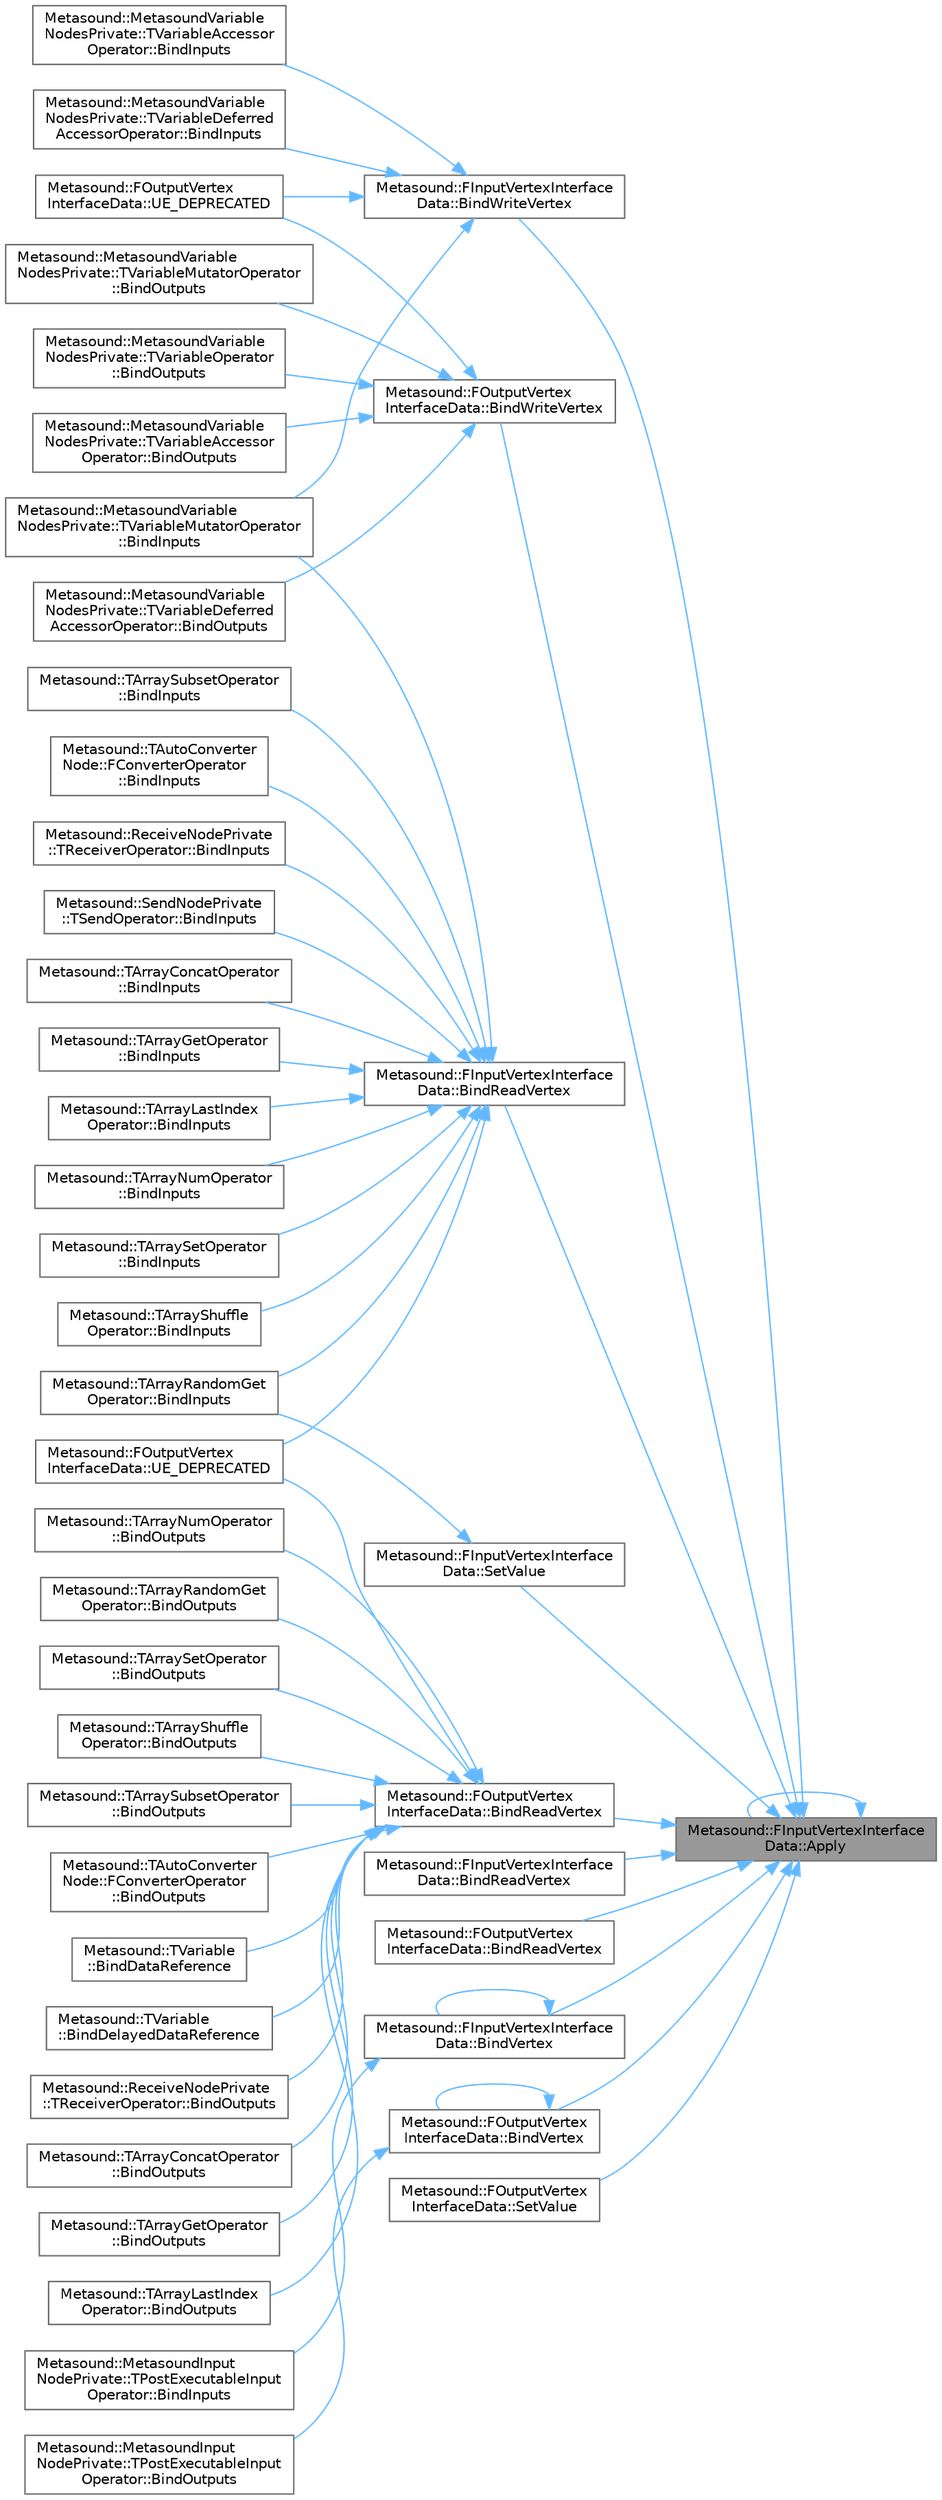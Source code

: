 digraph "Metasound::FInputVertexInterfaceData::Apply"
{
 // INTERACTIVE_SVG=YES
 // LATEX_PDF_SIZE
  bgcolor="transparent";
  edge [fontname=Helvetica,fontsize=10,labelfontname=Helvetica,labelfontsize=10];
  node [fontname=Helvetica,fontsize=10,shape=box,height=0.2,width=0.4];
  rankdir="RL";
  Node1 [id="Node000001",label="Metasound::FInputVertexInterface\lData::Apply",height=0.2,width=0.4,color="gray40", fillcolor="grey60", style="filled", fontcolor="black",tooltip=" "];
  Node1 -> Node1 [id="edge1_Node000001_Node000001",dir="back",color="steelblue1",style="solid",tooltip=" "];
  Node1 -> Node2 [id="edge2_Node000001_Node000002",dir="back",color="steelblue1",style="solid",tooltip=" "];
  Node2 [id="Node000002",label="Metasound::FInputVertexInterface\lData::BindReadVertex",height=0.2,width=0.4,color="grey40", fillcolor="white", style="filled",URL="$da/da4/classMetasound_1_1FInputVertexInterfaceData.html#a7c0d3a3b398e56cca596b9446d0ade36",tooltip="Bind a read vertex from a read reference."];
  Node2 -> Node3 [id="edge3_Node000002_Node000003",dir="back",color="steelblue1",style="solid",tooltip=" "];
  Node3 [id="Node000003",label="Metasound::MetasoundVariable\lNodesPrivate::TVariableMutatorOperator\l::BindInputs",height=0.2,width=0.4,color="grey40", fillcolor="white", style="filled",URL="$d4/d7f/classMetasound_1_1MetasoundVariableNodesPrivate_1_1TVariableMutatorOperator.html#ab9a273dd0360e329595cb5e90ef35881",tooltip="BindInputs binds data references in the IOperator with the FInputVertexInterfaceData."];
  Node2 -> Node4 [id="edge4_Node000002_Node000004",dir="back",color="steelblue1",style="solid",tooltip=" "];
  Node4 [id="Node000004",label="Metasound::ReceiveNodePrivate\l::TReceiverOperator::BindInputs",height=0.2,width=0.4,color="grey40", fillcolor="white", style="filled",URL="$de/dd9/classMetasound_1_1ReceiveNodePrivate_1_1TReceiverOperator.html#af252a64aca1c2dad2d095b0f71962244",tooltip="BindInputs binds data references in the IOperator with the FInputVertexInterfaceData."];
  Node2 -> Node5 [id="edge5_Node000002_Node000005",dir="back",color="steelblue1",style="solid",tooltip=" "];
  Node5 [id="Node000005",label="Metasound::SendNodePrivate\l::TSendOperator::BindInputs",height=0.2,width=0.4,color="grey40", fillcolor="white", style="filled",URL="$d2/d18/classMetasound_1_1SendNodePrivate_1_1TSendOperator.html#aca8076bd11dd3970476240f0b5c0f5a9",tooltip="BindInputs binds data references in the IOperator with the FInputVertexInterfaceData."];
  Node2 -> Node6 [id="edge6_Node000002_Node000006",dir="back",color="steelblue1",style="solid",tooltip=" "];
  Node6 [id="Node000006",label="Metasound::TArrayConcatOperator\l::BindInputs",height=0.2,width=0.4,color="grey40", fillcolor="white", style="filled",URL="$d2/d8d/classMetasound_1_1TArrayConcatOperator.html#a9098f24a6fad3de7e0e459f1a82c80a6",tooltip="BindInputs binds data references in the IOperator with the FInputVertexInterfaceData."];
  Node2 -> Node7 [id="edge7_Node000002_Node000007",dir="back",color="steelblue1",style="solid",tooltip=" "];
  Node7 [id="Node000007",label="Metasound::TArrayGetOperator\l::BindInputs",height=0.2,width=0.4,color="grey40", fillcolor="white", style="filled",URL="$d5/dac/classMetasound_1_1TArrayGetOperator.html#a0f7569184334d4dbffcead76f97cf0f1",tooltip="BindInputs binds data references in the IOperator with the FInputVertexInterfaceData."];
  Node2 -> Node8 [id="edge8_Node000002_Node000008",dir="back",color="steelblue1",style="solid",tooltip=" "];
  Node8 [id="Node000008",label="Metasound::TArrayLastIndex\lOperator::BindInputs",height=0.2,width=0.4,color="grey40", fillcolor="white", style="filled",URL="$db/d89/classMetasound_1_1TArrayLastIndexOperator.html#a2ee9769753d987b2f79043f501708ed4",tooltip="BindInputs binds data references in the IOperator with the FInputVertexInterfaceData."];
  Node2 -> Node9 [id="edge9_Node000002_Node000009",dir="back",color="steelblue1",style="solid",tooltip=" "];
  Node9 [id="Node000009",label="Metasound::TArrayNumOperator\l::BindInputs",height=0.2,width=0.4,color="grey40", fillcolor="white", style="filled",URL="$d6/db8/classMetasound_1_1TArrayNumOperator.html#a51913cef402470092f0a3032119332d2",tooltip="BindInputs binds data references in the IOperator with the FInputVertexInterfaceData."];
  Node2 -> Node10 [id="edge10_Node000002_Node000010",dir="back",color="steelblue1",style="solid",tooltip=" "];
  Node10 [id="Node000010",label="Metasound::TArrayRandomGet\lOperator::BindInputs",height=0.2,width=0.4,color="grey40", fillcolor="white", style="filled",URL="$d5/d6e/classMetasound_1_1TArrayRandomGetOperator.html#a07742107eae85275265f5f9fa1c11777",tooltip="BindInputs binds data references in the IOperator with the FInputVertexInterfaceData."];
  Node2 -> Node11 [id="edge11_Node000002_Node000011",dir="back",color="steelblue1",style="solid",tooltip=" "];
  Node11 [id="Node000011",label="Metasound::TArraySetOperator\l::BindInputs",height=0.2,width=0.4,color="grey40", fillcolor="white", style="filled",URL="$d8/d26/classMetasound_1_1TArraySetOperator.html#a3bb35f3ead1c871b634d4824c0dcb24c",tooltip="BindInputs binds data references in the IOperator with the FInputVertexInterfaceData."];
  Node2 -> Node12 [id="edge12_Node000002_Node000012",dir="back",color="steelblue1",style="solid",tooltip=" "];
  Node12 [id="Node000012",label="Metasound::TArrayShuffle\lOperator::BindInputs",height=0.2,width=0.4,color="grey40", fillcolor="white", style="filled",URL="$d2/dd1/classMetasound_1_1TArrayShuffleOperator.html#a2ae2eceec367b031b3fe8c67782a593e",tooltip="BindInputs binds data references in the IOperator with the FInputVertexInterfaceData."];
  Node2 -> Node13 [id="edge13_Node000002_Node000013",dir="back",color="steelblue1",style="solid",tooltip=" "];
  Node13 [id="Node000013",label="Metasound::TArraySubsetOperator\l::BindInputs",height=0.2,width=0.4,color="grey40", fillcolor="white", style="filled",URL="$d1/db8/classMetasound_1_1TArraySubsetOperator.html#aff24d1edadea15bf552500c4d6710044",tooltip="BindInputs binds data references in the IOperator with the FInputVertexInterfaceData."];
  Node2 -> Node14 [id="edge14_Node000002_Node000014",dir="back",color="steelblue1",style="solid",tooltip=" "];
  Node14 [id="Node000014",label="Metasound::TAutoConverter\lNode::FConverterOperator\l::BindInputs",height=0.2,width=0.4,color="grey40", fillcolor="white", style="filled",URL="$d1/d0d/classMetasound_1_1TAutoConverterNode_1_1FConverterOperator.html#a488ad6eb571d3bc86584e085ca9f766c",tooltip="BindInputs binds data references in the IOperator with the FInputVertexInterfaceData."];
  Node2 -> Node15 [id="edge15_Node000002_Node000015",dir="back",color="steelblue1",style="solid",tooltip=" "];
  Node15 [id="Node000015",label="Metasound::FOutputVertex\lInterfaceData::UE_DEPRECATED",height=0.2,width=0.4,color="grey40", fillcolor="white", style="filled",URL="$d5/d2c/classMetasound_1_1FOutputVertexInterfaceData.html#a260c57793c0350e6cd243f807c6477ea",tooltip="Bind a read vertex from a value reference."];
  Node1 -> Node16 [id="edge16_Node000001_Node000016",dir="back",color="steelblue1",style="solid",tooltip=" "];
  Node16 [id="Node000016",label="Metasound::FInputVertexInterface\lData::BindReadVertex",height=0.2,width=0.4,color="grey40", fillcolor="white", style="filled",URL="$da/da4/classMetasound_1_1FInputVertexInterfaceData.html#a69894a8cb20ddc2d6581ea2dfa0845bd",tooltip="Bind a read vertex from a write reference."];
  Node1 -> Node17 [id="edge17_Node000001_Node000017",dir="back",color="steelblue1",style="solid",tooltip=" "];
  Node17 [id="Node000017",label="Metasound::FOutputVertex\lInterfaceData::BindReadVertex",height=0.2,width=0.4,color="grey40", fillcolor="white", style="filled",URL="$d5/d2c/classMetasound_1_1FOutputVertexInterfaceData.html#aa4920737ef424954e7c47194a4f3d041",tooltip="Bind a read vertex from a read reference."];
  Node17 -> Node18 [id="edge18_Node000017_Node000018",dir="back",color="steelblue1",style="solid",tooltip=" "];
  Node18 [id="Node000018",label="Metasound::TVariable\l::BindDataReference",height=0.2,width=0.4,color="grey40", fillcolor="white", style="filled",URL="$da/dc0/structMetasound_1_1TVariable.html#a6e2132ecc92a2d7198d49707ba595d69",tooltip=" "];
  Node17 -> Node19 [id="edge19_Node000017_Node000019",dir="back",color="steelblue1",style="solid",tooltip=" "];
  Node19 [id="Node000019",label="Metasound::TVariable\l::BindDelayedDataReference",height=0.2,width=0.4,color="grey40", fillcolor="white", style="filled",URL="$da/dc0/structMetasound_1_1TVariable.html#a837f5cfdd30685f24c01941911ff8909",tooltip=" "];
  Node17 -> Node20 [id="edge20_Node000017_Node000020",dir="back",color="steelblue1",style="solid",tooltip=" "];
  Node20 [id="Node000020",label="Metasound::ReceiveNodePrivate\l::TReceiverOperator::BindOutputs",height=0.2,width=0.4,color="grey40", fillcolor="white", style="filled",URL="$de/dd9/classMetasound_1_1ReceiveNodePrivate_1_1TReceiverOperator.html#a4e4ed5f1196cbc553b25c6994469425c",tooltip="BindOutputs binds data references in the IOperator with the FOutputVertexInterfaceData."];
  Node17 -> Node21 [id="edge21_Node000017_Node000021",dir="back",color="steelblue1",style="solid",tooltip=" "];
  Node21 [id="Node000021",label="Metasound::TArrayConcatOperator\l::BindOutputs",height=0.2,width=0.4,color="grey40", fillcolor="white", style="filled",URL="$d2/d8d/classMetasound_1_1TArrayConcatOperator.html#ad3b483d81bd64941ca31d25a7f34373d",tooltip="BindOutputs binds data references in the IOperator with the FOutputVertexInterfaceData."];
  Node17 -> Node22 [id="edge22_Node000017_Node000022",dir="back",color="steelblue1",style="solid",tooltip=" "];
  Node22 [id="Node000022",label="Metasound::TArrayGetOperator\l::BindOutputs",height=0.2,width=0.4,color="grey40", fillcolor="white", style="filled",URL="$d5/dac/classMetasound_1_1TArrayGetOperator.html#a0c8ad20c764723ad16602b01242c35a8",tooltip="BindOutputs binds data references in the IOperator with the FOutputVertexInterfaceData."];
  Node17 -> Node23 [id="edge23_Node000017_Node000023",dir="back",color="steelblue1",style="solid",tooltip=" "];
  Node23 [id="Node000023",label="Metasound::TArrayLastIndex\lOperator::BindOutputs",height=0.2,width=0.4,color="grey40", fillcolor="white", style="filled",URL="$db/d89/classMetasound_1_1TArrayLastIndexOperator.html#aed056fdb67b4cb64976effe97fc9b01f",tooltip="BindOutputs binds data references in the IOperator with the FOutputVertexInterfaceData."];
  Node17 -> Node24 [id="edge24_Node000017_Node000024",dir="back",color="steelblue1",style="solid",tooltip=" "];
  Node24 [id="Node000024",label="Metasound::TArrayNumOperator\l::BindOutputs",height=0.2,width=0.4,color="grey40", fillcolor="white", style="filled",URL="$d6/db8/classMetasound_1_1TArrayNumOperator.html#aa92a9f9d4ef0c94d7df29c326c5445fa",tooltip="BindOutputs binds data references in the IOperator with the FOutputVertexInterfaceData."];
  Node17 -> Node25 [id="edge25_Node000017_Node000025",dir="back",color="steelblue1",style="solid",tooltip=" "];
  Node25 [id="Node000025",label="Metasound::TArrayRandomGet\lOperator::BindOutputs",height=0.2,width=0.4,color="grey40", fillcolor="white", style="filled",URL="$d5/d6e/classMetasound_1_1TArrayRandomGetOperator.html#a996e360bf397680af4a321bf540b0e26",tooltip="BindOutputs binds data references in the IOperator with the FOutputVertexInterfaceData."];
  Node17 -> Node26 [id="edge26_Node000017_Node000026",dir="back",color="steelblue1",style="solid",tooltip=" "];
  Node26 [id="Node000026",label="Metasound::TArraySetOperator\l::BindOutputs",height=0.2,width=0.4,color="grey40", fillcolor="white", style="filled",URL="$d8/d26/classMetasound_1_1TArraySetOperator.html#add382e2fdba2e5a55100e53db4c7fcb5",tooltip="BindOutputs binds data references in the IOperator with the FOutputVertexInterfaceData."];
  Node17 -> Node27 [id="edge27_Node000017_Node000027",dir="back",color="steelblue1",style="solid",tooltip=" "];
  Node27 [id="Node000027",label="Metasound::TArrayShuffle\lOperator::BindOutputs",height=0.2,width=0.4,color="grey40", fillcolor="white", style="filled",URL="$d2/dd1/classMetasound_1_1TArrayShuffleOperator.html#a769f21c17dd60f20d5766fca2f7af7ad",tooltip="BindOutputs binds data references in the IOperator with the FOutputVertexInterfaceData."];
  Node17 -> Node28 [id="edge28_Node000017_Node000028",dir="back",color="steelblue1",style="solid",tooltip=" "];
  Node28 [id="Node000028",label="Metasound::TArraySubsetOperator\l::BindOutputs",height=0.2,width=0.4,color="grey40", fillcolor="white", style="filled",URL="$d1/db8/classMetasound_1_1TArraySubsetOperator.html#a87279b78a0e7619dbd4eac9d51eab0ed",tooltip="BindOutputs binds data references in the IOperator with the FOutputVertexInterfaceData."];
  Node17 -> Node29 [id="edge29_Node000017_Node000029",dir="back",color="steelblue1",style="solid",tooltip=" "];
  Node29 [id="Node000029",label="Metasound::TAutoConverter\lNode::FConverterOperator\l::BindOutputs",height=0.2,width=0.4,color="grey40", fillcolor="white", style="filled",URL="$d1/d0d/classMetasound_1_1TAutoConverterNode_1_1FConverterOperator.html#aab2bf39841f659d141b4695606a300dd",tooltip="BindOutputs binds data references in the IOperator with the FOutputVertexInterfaceData."];
  Node17 -> Node15 [id="edge30_Node000017_Node000015",dir="back",color="steelblue1",style="solid",tooltip=" "];
  Node1 -> Node30 [id="edge31_Node000001_Node000030",dir="back",color="steelblue1",style="solid",tooltip=" "];
  Node30 [id="Node000030",label="Metasound::FOutputVertex\lInterfaceData::BindReadVertex",height=0.2,width=0.4,color="grey40", fillcolor="white", style="filled",URL="$d5/d2c/classMetasound_1_1FOutputVertexInterfaceData.html#a66d945bd8b49fab9fa02fd260e6f559c",tooltip="Bind a read vertex from a write reference."];
  Node1 -> Node31 [id="edge32_Node000001_Node000031",dir="back",color="steelblue1",style="solid",tooltip=" "];
  Node31 [id="Node000031",label="Metasound::FInputVertexInterface\lData::BindVertex",height=0.2,width=0.4,color="grey40", fillcolor="white", style="filled",URL="$da/da4/classMetasound_1_1FInputVertexInterfaceData.html#a12f9393d2a9521ec77763632ff3149f6",tooltip="Bind a vertex with a a data reference."];
  Node31 -> Node32 [id="edge33_Node000031_Node000032",dir="back",color="steelblue1",style="solid",tooltip=" "];
  Node32 [id="Node000032",label="Metasound::MetasoundInput\lNodePrivate::TPostExecutableInput\lOperator::BindInputs",height=0.2,width=0.4,color="grey40", fillcolor="white", style="filled",URL="$dd/d0e/classMetasound_1_1MetasoundInputNodePrivate_1_1TPostExecutableInputOperator.html#a650a2a2f8f926bddeeec39a16b99c213",tooltip="BindInputs binds data references in the IOperator with the FInputVertexInterfaceData."];
  Node31 -> Node31 [id="edge34_Node000031_Node000031",dir="back",color="steelblue1",style="solid",tooltip=" "];
  Node1 -> Node33 [id="edge35_Node000001_Node000033",dir="back",color="steelblue1",style="solid",tooltip=" "];
  Node33 [id="Node000033",label="Metasound::FOutputVertex\lInterfaceData::BindVertex",height=0.2,width=0.4,color="grey40", fillcolor="white", style="filled",URL="$d5/d2c/classMetasound_1_1FOutputVertexInterfaceData.html#a9b0a7f5a9eb668c04478be90309b434c",tooltip="Bind a vertex with a data reference."];
  Node33 -> Node34 [id="edge36_Node000033_Node000034",dir="back",color="steelblue1",style="solid",tooltip=" "];
  Node34 [id="Node000034",label="Metasound::MetasoundInput\lNodePrivate::TPostExecutableInput\lOperator::BindOutputs",height=0.2,width=0.4,color="grey40", fillcolor="white", style="filled",URL="$dd/d0e/classMetasound_1_1MetasoundInputNodePrivate_1_1TPostExecutableInputOperator.html#a9b854b247a7595f56eb8aeca2d6355a5",tooltip="BindOutputs binds data references in the IOperator with the FOutputVertexInterfaceData."];
  Node33 -> Node33 [id="edge37_Node000033_Node000033",dir="back",color="steelblue1",style="solid",tooltip=" "];
  Node1 -> Node35 [id="edge38_Node000001_Node000035",dir="back",color="steelblue1",style="solid",tooltip=" "];
  Node35 [id="Node000035",label="Metasound::FInputVertexInterface\lData::BindWriteVertex",height=0.2,width=0.4,color="grey40", fillcolor="white", style="filled",URL="$da/da4/classMetasound_1_1FInputVertexInterfaceData.html#a701f764890258738630143b4db8ac751",tooltip="Bind a write vertex from a write reference."];
  Node35 -> Node36 [id="edge39_Node000035_Node000036",dir="back",color="steelblue1",style="solid",tooltip=" "];
  Node36 [id="Node000036",label="Metasound::MetasoundVariable\lNodesPrivate::TVariableAccessor\lOperator::BindInputs",height=0.2,width=0.4,color="grey40", fillcolor="white", style="filled",URL="$da/def/classMetasound_1_1MetasoundVariableNodesPrivate_1_1TVariableAccessorOperator.html#a93d66aa6fd491d40b22b11cbca055ff0",tooltip="BindInputs binds data references in the IOperator with the FInputVertexInterfaceData."];
  Node35 -> Node37 [id="edge40_Node000035_Node000037",dir="back",color="steelblue1",style="solid",tooltip=" "];
  Node37 [id="Node000037",label="Metasound::MetasoundVariable\lNodesPrivate::TVariableDeferred\lAccessorOperator::BindInputs",height=0.2,width=0.4,color="grey40", fillcolor="white", style="filled",URL="$df/d7b/classMetasound_1_1MetasoundVariableNodesPrivate_1_1TVariableDeferredAccessorOperator.html#a7162c30273472977a2c4fdfedef86bb9",tooltip="BindInputs binds data references in the IOperator with the FInputVertexInterfaceData."];
  Node35 -> Node3 [id="edge41_Node000035_Node000003",dir="back",color="steelblue1",style="solid",tooltip=" "];
  Node35 -> Node38 [id="edge42_Node000035_Node000038",dir="back",color="steelblue1",style="solid",tooltip=" "];
  Node38 [id="Node000038",label="Metasound::FOutputVertex\lInterfaceData::UE_DEPRECATED",height=0.2,width=0.4,color="grey40", fillcolor="white", style="filled",URL="$d5/d2c/classMetasound_1_1FOutputVertexInterfaceData.html#a94c5a842646a5687cbd0c06b548a7504",tooltip="Bind a write vertex from a write reference."];
  Node1 -> Node39 [id="edge43_Node000001_Node000039",dir="back",color="steelblue1",style="solid",tooltip=" "];
  Node39 [id="Node000039",label="Metasound::FOutputVertex\lInterfaceData::BindWriteVertex",height=0.2,width=0.4,color="grey40", fillcolor="white", style="filled",URL="$d5/d2c/classMetasound_1_1FOutputVertexInterfaceData.html#a25dc5b2741e8c2d546d1ae46df23cae3",tooltip="Bind a write vertex from a write reference."];
  Node39 -> Node40 [id="edge44_Node000039_Node000040",dir="back",color="steelblue1",style="solid",tooltip=" "];
  Node40 [id="Node000040",label="Metasound::MetasoundVariable\lNodesPrivate::TVariableAccessor\lOperator::BindOutputs",height=0.2,width=0.4,color="grey40", fillcolor="white", style="filled",URL="$da/def/classMetasound_1_1MetasoundVariableNodesPrivate_1_1TVariableAccessorOperator.html#a7b6767983b22466bbc7b4fbe3beab28d",tooltip="BindOutputs binds data references in the IOperator with the FOutputVertexInterfaceData."];
  Node39 -> Node41 [id="edge45_Node000039_Node000041",dir="back",color="steelblue1",style="solid",tooltip=" "];
  Node41 [id="Node000041",label="Metasound::MetasoundVariable\lNodesPrivate::TVariableDeferred\lAccessorOperator::BindOutputs",height=0.2,width=0.4,color="grey40", fillcolor="white", style="filled",URL="$df/d7b/classMetasound_1_1MetasoundVariableNodesPrivate_1_1TVariableDeferredAccessorOperator.html#a3d86f4802ffcc879d99372bc83fa30ff",tooltip="BindOutputs binds data references in the IOperator with the FOutputVertexInterfaceData."];
  Node39 -> Node42 [id="edge46_Node000039_Node000042",dir="back",color="steelblue1",style="solid",tooltip=" "];
  Node42 [id="Node000042",label="Metasound::MetasoundVariable\lNodesPrivate::TVariableMutatorOperator\l::BindOutputs",height=0.2,width=0.4,color="grey40", fillcolor="white", style="filled",URL="$d4/d7f/classMetasound_1_1MetasoundVariableNodesPrivate_1_1TVariableMutatorOperator.html#a8b62b8bff2ba3704cba07978218ca2ab",tooltip="BindOutputs binds data references in the IOperator with the FOutputVertexInterfaceData."];
  Node39 -> Node43 [id="edge47_Node000039_Node000043",dir="back",color="steelblue1",style="solid",tooltip=" "];
  Node43 [id="Node000043",label="Metasound::MetasoundVariable\lNodesPrivate::TVariableOperator\l::BindOutputs",height=0.2,width=0.4,color="grey40", fillcolor="white", style="filled",URL="$dd/d3b/classMetasound_1_1MetasoundVariableNodesPrivate_1_1TVariableOperator.html#af39b0f5c97267006ff416c7fb25a4d72",tooltip="BindOutputs binds data references in the IOperator with the FOutputVertexInterfaceData."];
  Node39 -> Node38 [id="edge48_Node000039_Node000038",dir="back",color="steelblue1",style="solid",tooltip=" "];
  Node1 -> Node44 [id="edge49_Node000001_Node000044",dir="back",color="steelblue1",style="solid",tooltip=" "];
  Node44 [id="Node000044",label="Metasound::FInputVertexInterface\lData::SetValue",height=0.2,width=0.4,color="grey40", fillcolor="white", style="filled",URL="$da/da4/classMetasound_1_1FInputVertexInterfaceData.html#a3d4f56139f72fb3fa055d91837d18792",tooltip="Set the value of a vertex."];
  Node44 -> Node10 [id="edge50_Node000044_Node000010",dir="back",color="steelblue1",style="solid",tooltip=" "];
  Node1 -> Node45 [id="edge51_Node000001_Node000045",dir="back",color="steelblue1",style="solid",tooltip=" "];
  Node45 [id="Node000045",label="Metasound::FOutputVertex\lInterfaceData::SetValue",height=0.2,width=0.4,color="grey40", fillcolor="white", style="filled",URL="$d5/d2c/classMetasound_1_1FOutputVertexInterfaceData.html#ab1364c15bc900bffcecf56b51b6777d7",tooltip="Set the value of a vertex."];
}
